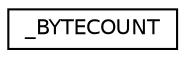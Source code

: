 digraph "Graphical Class Hierarchy"
{
  edge [fontname="Helvetica",fontsize="10",labelfontname="Helvetica",labelfontsize="10"];
  node [fontname="Helvetica",fontsize="10",shape=record];
  rankdir="LR";
  Node1 [label="_BYTECOUNT",height=0.2,width=0.4,color="black", fillcolor="white", style="filled",URL="$union___b_y_t_e_c_o_u_n_t.html"];
}
